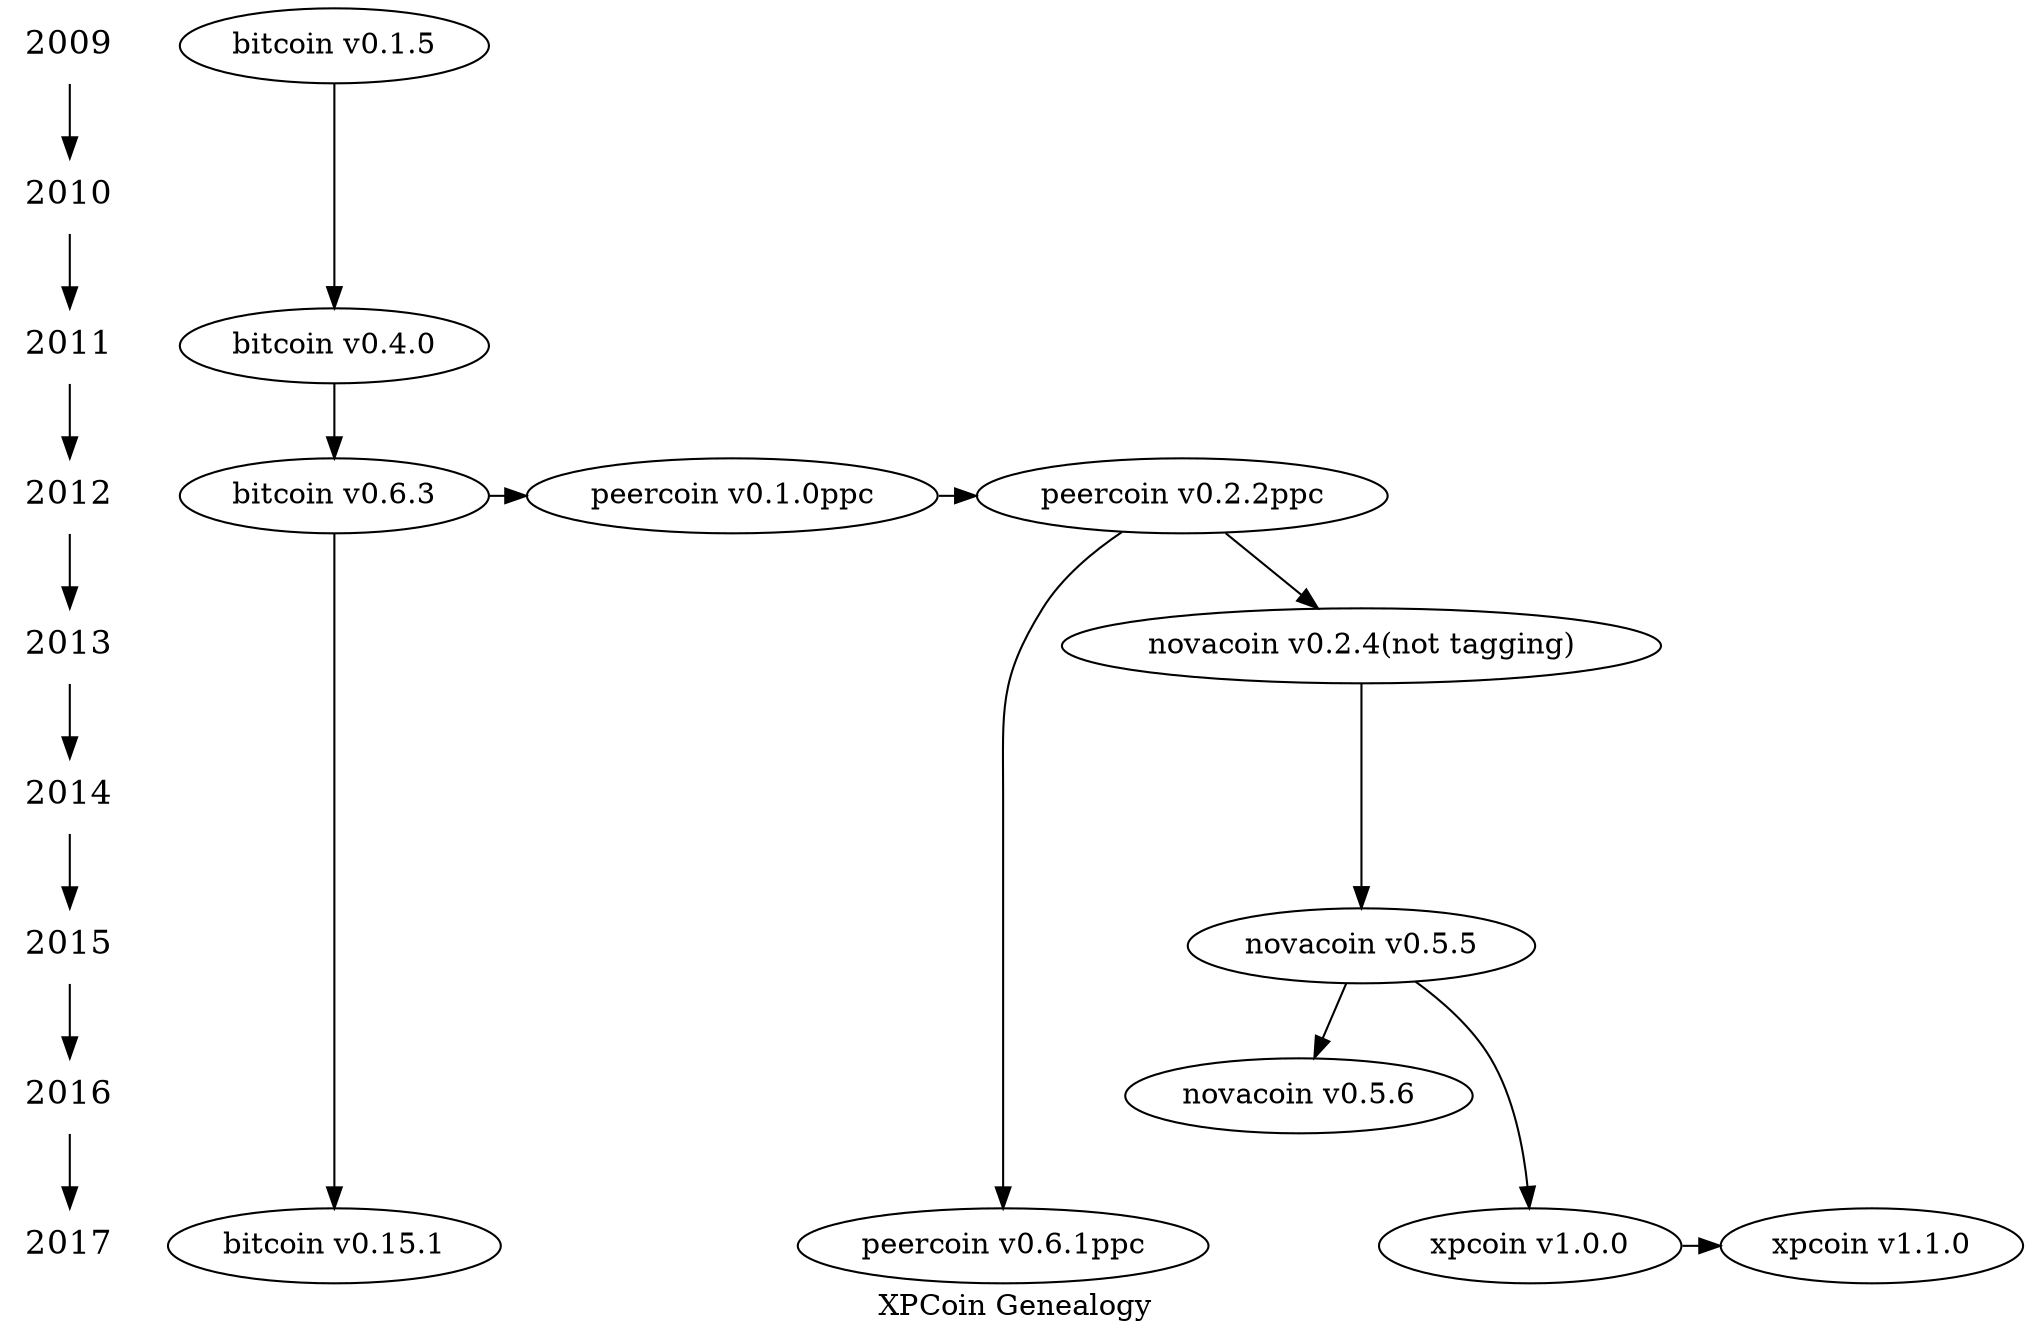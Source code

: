 digraph xpcoingenealogy {
  graph [label="XPCoin Genealogy"]
  /*timeline*/
  {
	  node [shape=plaintext, fontsize=16];
	  2009 -> 2010 -> 2011 -> 2012 -> 2013 -> 2014 -> 2015 -> 2016 -> 2017
  }

  /* VirtualCurrency */
  { rank = same; "2009"; "bitcoin v0.1.5"}
  { rank = same; "2011"; "bitcoin v0.4.0"}
  { rank = same; "2011"; "bitcoin v0.4.0"}
  { rank = same; "2012"; "bitcoin v0.6.3"}
  { rank = same; "2017"; "bitcoin v0.15.1"}
  { rank = same; "2012"; "peercoin v0.1.0ppc"}
  { rank = same; "2012"; "peercoin v0.2.2ppc"}
  { rank = same; "2017"; "peercoin v0.6.1ppc"}
  { rank = same; "2013"; "novacoin v0.2.4(not tagging)"}
  { rank = same; "2015"; "novacoin v0.5.5"}
  { rank = same; "2016"; "novacoin v0.5.6"}
  { rank = same; "2017"; "xpcoin v1.0.0"}
  { rank = same; "2017"; "xpcoin v1.1.0"}
  "bitcoin v0.1.5" -> "bitcoin v0.4.0";
  "bitcoin v0.4.0" -> "bitcoin v0.6.3";
  "bitcoin v0.6.3" -> "bitcoin v0.15.1";
  "bitcoin v0.6.3" -> "peercoin v0.1.0ppc";
  
  "peercoin v0.1.0ppc" -> "peercoin v0.2.2ppc";
  "peercoin v0.2.2ppc" -> "peercoin v0.6.1ppc"
  "peercoin v0.2.2ppc" -> "novacoin v0.2.4(not tagging)";

  "novacoin v0.2.4(not tagging)" -> "novacoin v0.5.5";
  "novacoin v0.5.5" -> "novacoin v0.5.6";
  "novacoin v0.5.5" -> "xpcoin v1.0.0";
  "xpcoin v1.0.0" -> "xpcoin v1.1.0";
}

